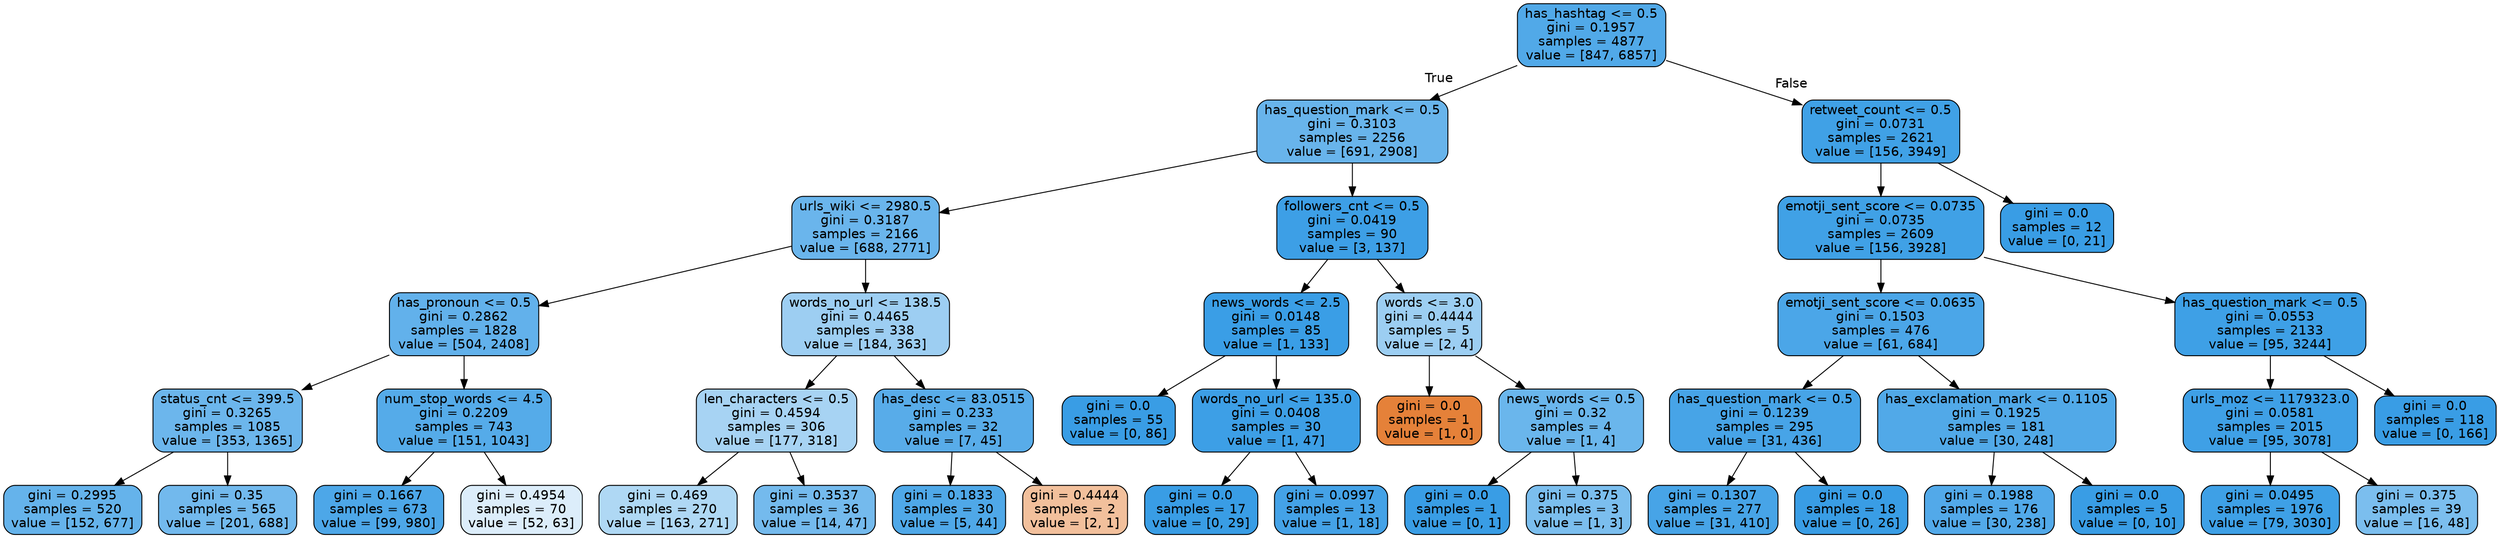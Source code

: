 digraph Tree {
node [shape=box, style="filled, rounded", color="black", fontname=helvetica] ;
edge [fontname=helvetica] ;
0 [label="has_hashtag <= 0.5\ngini = 0.1957\nsamples = 4877\nvalue = [847, 6857]", fillcolor="#399de5e0"] ;
1 [label="has_question_mark <= 0.5\ngini = 0.3103\nsamples = 2256\nvalue = [691, 2908]", fillcolor="#399de5c2"] ;
0 -> 1 [labeldistance=2.5, labelangle=45, headlabel="True"] ;
2 [label="urls_wiki <= 2980.5\ngini = 0.3187\nsamples = 2166\nvalue = [688, 2771]", fillcolor="#399de5c0"] ;
1 -> 2 ;
3 [label="has_pronoun <= 0.5\ngini = 0.2862\nsamples = 1828\nvalue = [504, 2408]", fillcolor="#399de5ca"] ;
2 -> 3 ;
4 [label="status_cnt <= 399.5\ngini = 0.3265\nsamples = 1085\nvalue = [353, 1365]", fillcolor="#399de5bd"] ;
3 -> 4 ;
5 [label="gini = 0.2995\nsamples = 520\nvalue = [152, 677]", fillcolor="#399de5c6"] ;
4 -> 5 ;
6 [label="gini = 0.35\nsamples = 565\nvalue = [201, 688]", fillcolor="#399de5b5"] ;
4 -> 6 ;
7 [label="num_stop_words <= 4.5\ngini = 0.2209\nsamples = 743\nvalue = [151, 1043]", fillcolor="#399de5da"] ;
3 -> 7 ;
8 [label="gini = 0.1667\nsamples = 673\nvalue = [99, 980]", fillcolor="#399de5e5"] ;
7 -> 8 ;
9 [label="gini = 0.4954\nsamples = 70\nvalue = [52, 63]", fillcolor="#399de52d"] ;
7 -> 9 ;
10 [label="words_no_url <= 138.5\ngini = 0.4465\nsamples = 338\nvalue = [184, 363]", fillcolor="#399de57e"] ;
2 -> 10 ;
11 [label="len_characters <= 0.5\ngini = 0.4594\nsamples = 306\nvalue = [177, 318]", fillcolor="#399de571"] ;
10 -> 11 ;
12 [label="gini = 0.469\nsamples = 270\nvalue = [163, 271]", fillcolor="#399de566"] ;
11 -> 12 ;
13 [label="gini = 0.3537\nsamples = 36\nvalue = [14, 47]", fillcolor="#399de5b3"] ;
11 -> 13 ;
14 [label="has_desc <= 83.0515\ngini = 0.233\nsamples = 32\nvalue = [7, 45]", fillcolor="#399de5d7"] ;
10 -> 14 ;
15 [label="gini = 0.1833\nsamples = 30\nvalue = [5, 44]", fillcolor="#399de5e2"] ;
14 -> 15 ;
16 [label="gini = 0.4444\nsamples = 2\nvalue = [2, 1]", fillcolor="#e581397f"] ;
14 -> 16 ;
17 [label="followers_cnt <= 0.5\ngini = 0.0419\nsamples = 90\nvalue = [3, 137]", fillcolor="#399de5f9"] ;
1 -> 17 ;
18 [label="news_words <= 2.5\ngini = 0.0148\nsamples = 85\nvalue = [1, 133]", fillcolor="#399de5fd"] ;
17 -> 18 ;
19 [label="gini = 0.0\nsamples = 55\nvalue = [0, 86]", fillcolor="#399de5ff"] ;
18 -> 19 ;
20 [label="words_no_url <= 135.0\ngini = 0.0408\nsamples = 30\nvalue = [1, 47]", fillcolor="#399de5fa"] ;
18 -> 20 ;
21 [label="gini = 0.0\nsamples = 17\nvalue = [0, 29]", fillcolor="#399de5ff"] ;
20 -> 21 ;
22 [label="gini = 0.0997\nsamples = 13\nvalue = [1, 18]", fillcolor="#399de5f1"] ;
20 -> 22 ;
23 [label="words <= 3.0\ngini = 0.4444\nsamples = 5\nvalue = [2, 4]", fillcolor="#399de57f"] ;
17 -> 23 ;
24 [label="gini = 0.0\nsamples = 1\nvalue = [1, 0]", fillcolor="#e58139ff"] ;
23 -> 24 ;
25 [label="news_words <= 0.5\ngini = 0.32\nsamples = 4\nvalue = [1, 4]", fillcolor="#399de5bf"] ;
23 -> 25 ;
26 [label="gini = 0.0\nsamples = 1\nvalue = [0, 1]", fillcolor="#399de5ff"] ;
25 -> 26 ;
27 [label="gini = 0.375\nsamples = 3\nvalue = [1, 3]", fillcolor="#399de5aa"] ;
25 -> 27 ;
28 [label="retweet_count <= 0.5\ngini = 0.0731\nsamples = 2621\nvalue = [156, 3949]", fillcolor="#399de5f5"] ;
0 -> 28 [labeldistance=2.5, labelangle=-45, headlabel="False"] ;
29 [label="emotji_sent_score <= 0.0735\ngini = 0.0735\nsamples = 2609\nvalue = [156, 3928]", fillcolor="#399de5f5"] ;
28 -> 29 ;
30 [label="emotji_sent_score <= 0.0635\ngini = 0.1503\nsamples = 476\nvalue = [61, 684]", fillcolor="#399de5e8"] ;
29 -> 30 ;
31 [label="has_question_mark <= 0.5\ngini = 0.1239\nsamples = 295\nvalue = [31, 436]", fillcolor="#399de5ed"] ;
30 -> 31 ;
32 [label="gini = 0.1307\nsamples = 277\nvalue = [31, 410]", fillcolor="#399de5ec"] ;
31 -> 32 ;
33 [label="gini = 0.0\nsamples = 18\nvalue = [0, 26]", fillcolor="#399de5ff"] ;
31 -> 33 ;
34 [label="has_exclamation_mark <= 0.1105\ngini = 0.1925\nsamples = 181\nvalue = [30, 248]", fillcolor="#399de5e0"] ;
30 -> 34 ;
35 [label="gini = 0.1988\nsamples = 176\nvalue = [30, 238]", fillcolor="#399de5df"] ;
34 -> 35 ;
36 [label="gini = 0.0\nsamples = 5\nvalue = [0, 10]", fillcolor="#399de5ff"] ;
34 -> 36 ;
37 [label="has_question_mark <= 0.5\ngini = 0.0553\nsamples = 2133\nvalue = [95, 3244]", fillcolor="#399de5f8"] ;
29 -> 37 ;
38 [label="urls_moz <= 1179323.0\ngini = 0.0581\nsamples = 2015\nvalue = [95, 3078]", fillcolor="#399de5f7"] ;
37 -> 38 ;
39 [label="gini = 0.0495\nsamples = 1976\nvalue = [79, 3030]", fillcolor="#399de5f8"] ;
38 -> 39 ;
40 [label="gini = 0.375\nsamples = 39\nvalue = [16, 48]", fillcolor="#399de5aa"] ;
38 -> 40 ;
41 [label="gini = 0.0\nsamples = 118\nvalue = [0, 166]", fillcolor="#399de5ff"] ;
37 -> 41 ;
42 [label="gini = 0.0\nsamples = 12\nvalue = [0, 21]", fillcolor="#399de5ff"] ;
28 -> 42 ;
}